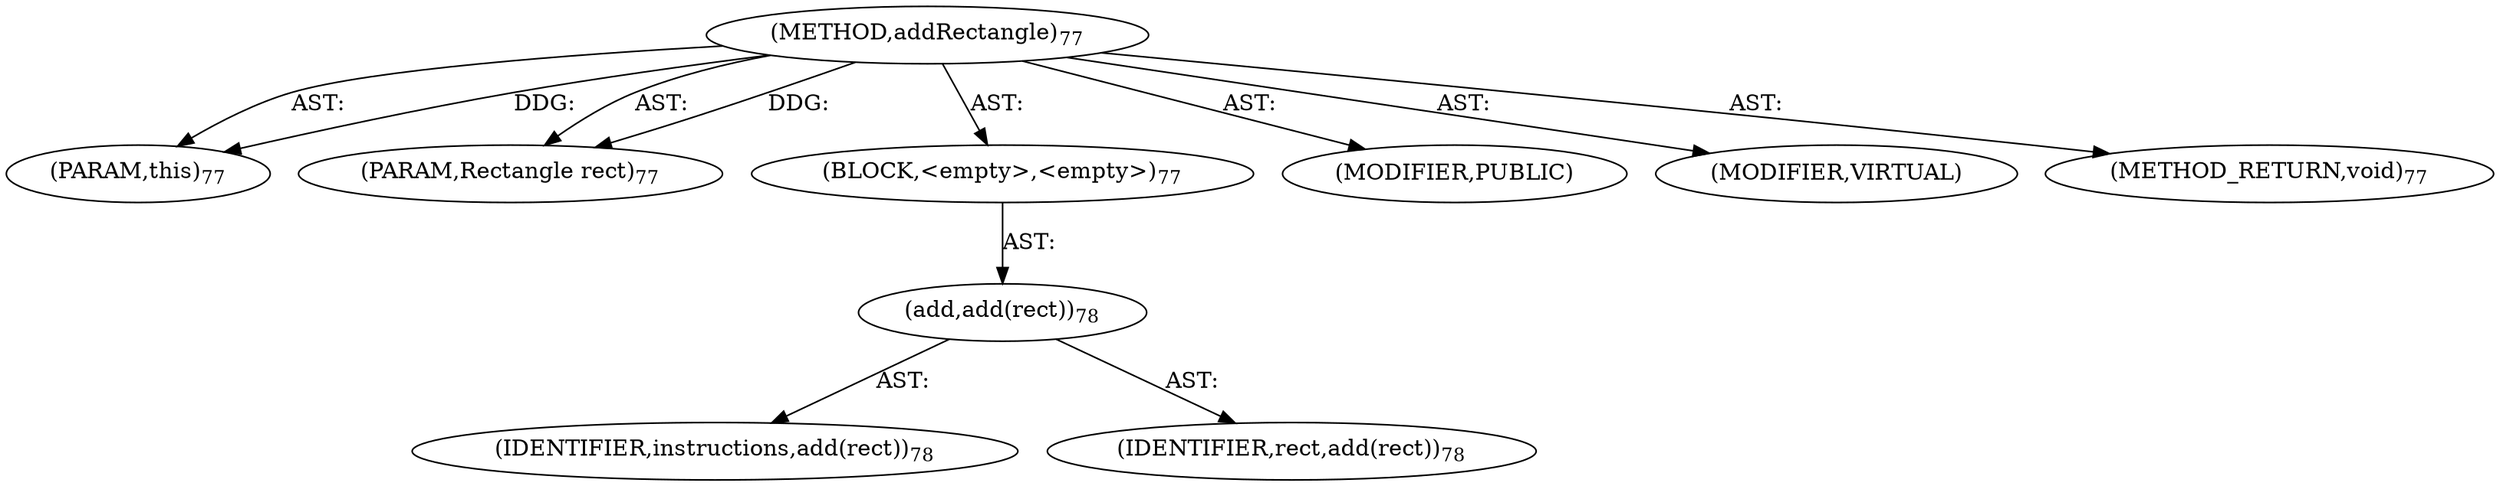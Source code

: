 digraph "addRectangle" {  
"111669149698" [label = <(METHOD,addRectangle)<SUB>77</SUB>> ]
"115964116997" [label = <(PARAM,this)<SUB>77</SUB>> ]
"115964116998" [label = <(PARAM,Rectangle rect)<SUB>77</SUB>> ]
"25769803778" [label = <(BLOCK,&lt;empty&gt;,&lt;empty&gt;)<SUB>77</SUB>> ]
"30064771076" [label = <(add,add(rect))<SUB>78</SUB>> ]
"68719476742" [label = <(IDENTIFIER,instructions,add(rect))<SUB>78</SUB>> ]
"68719476743" [label = <(IDENTIFIER,rect,add(rect))<SUB>78</SUB>> ]
"133143986182" [label = <(MODIFIER,PUBLIC)> ]
"133143986183" [label = <(MODIFIER,VIRTUAL)> ]
"128849018882" [label = <(METHOD_RETURN,void)<SUB>77</SUB>> ]
  "111669149698" -> "115964116997"  [ label = "AST: "] 
  "111669149698" -> "115964116998"  [ label = "AST: "] 
  "111669149698" -> "25769803778"  [ label = "AST: "] 
  "111669149698" -> "133143986182"  [ label = "AST: "] 
  "111669149698" -> "133143986183"  [ label = "AST: "] 
  "111669149698" -> "128849018882"  [ label = "AST: "] 
  "25769803778" -> "30064771076"  [ label = "AST: "] 
  "30064771076" -> "68719476742"  [ label = "AST: "] 
  "30064771076" -> "68719476743"  [ label = "AST: "] 
  "111669149698" -> "115964116997"  [ label = "DDG: "] 
  "111669149698" -> "115964116998"  [ label = "DDG: "] 
}
